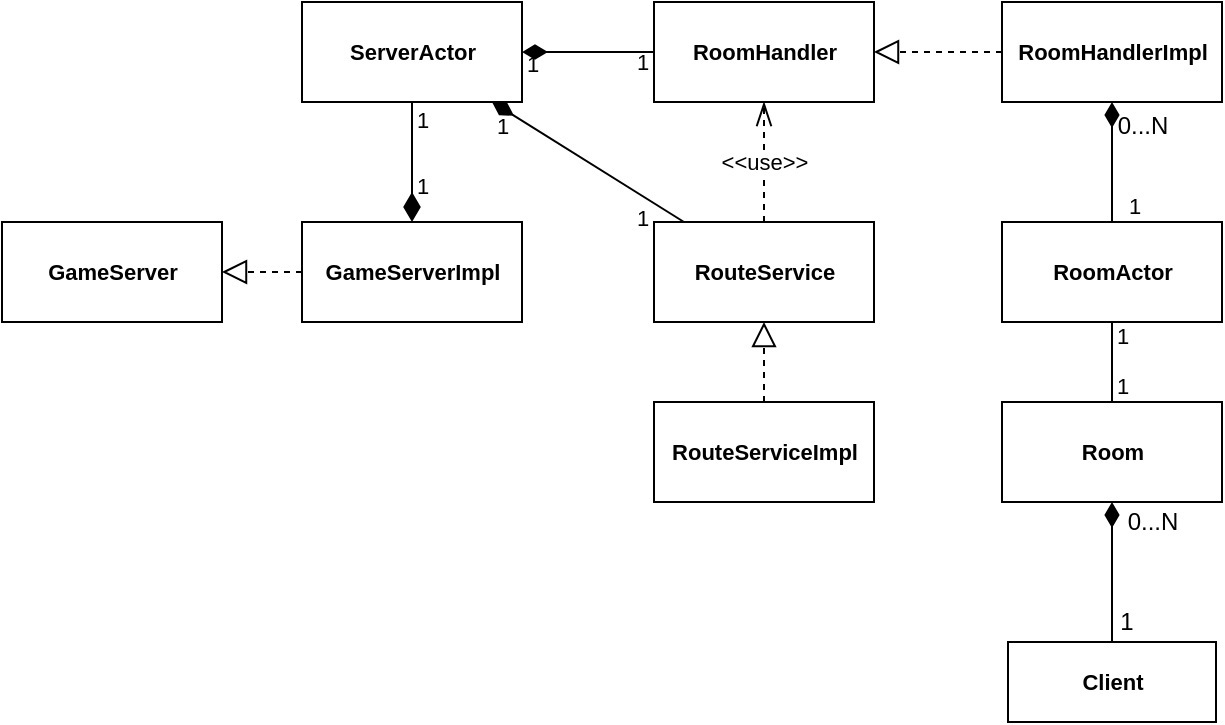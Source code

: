 <mxfile version="13.0.0" type="device"><diagram id="ggWkFIttFP3k0YCquZvB" name="Page-1"><mxGraphModel dx="1021" dy="567" grid="1" gridSize="10" guides="1" tooltips="1" connect="1" arrows="1" fold="1" page="1" pageScale="1" pageWidth="827" pageHeight="1169" math="0" shadow="0"><root><mxCell id="0"/><mxCell id="1" parent="0"/><mxCell id="0N-Xk1b8U283-z4MfSpy-1" value="&lt;b&gt;GameServer&lt;/b&gt;" style="html=1;fontSize=11;" parent="1" vertex="1"><mxGeometry x="70" y="200" width="110" height="50" as="geometry"/></mxCell><mxCell id="0N-Xk1b8U283-z4MfSpy-2" value="ServerActor" style="html=1;fontSize=11;fontStyle=1" parent="1" vertex="1"><mxGeometry x="220" y="90" width="110" height="50" as="geometry"/></mxCell><mxCell id="0N-Xk1b8U283-z4MfSpy-3" value="&lt;b&gt;RoomHandler&lt;/b&gt;" style="html=1;fontSize=11;" parent="1" vertex="1"><mxGeometry x="396" y="90" width="110" height="50" as="geometry"/></mxCell><mxCell id="0N-Xk1b8U283-z4MfSpy-4" style="rounded=0;orthogonalLoop=1;jettySize=auto;html=1;endArrow=none;endFill=0;fontSize=11;startArrow=diamondThin;startFill=1;strokeWidth=1;endSize=6;startSize=10;" parent="1" source="0N-Xk1b8U283-z4MfSpy-2" target="0N-Xk1b8U283-z4MfSpy-3" edge="1"><mxGeometry relative="1" as="geometry"><mxPoint x="400" y="120" as="sourcePoint"/><mxPoint x="400" y="220" as="targetPoint"/></mxGeometry></mxCell><mxCell id="0N-Xk1b8U283-z4MfSpy-5" value="1" style="edgeLabel;html=1;align=center;verticalAlign=middle;resizable=0;points=[];labelBackgroundColor=none;" parent="0N-Xk1b8U283-z4MfSpy-4" vertex="1" connectable="0"><mxGeometry x="-0.906" y="1" relative="1" as="geometry"><mxPoint x="1.48" y="6.69" as="offset"/></mxGeometry></mxCell><mxCell id="0N-Xk1b8U283-z4MfSpy-6" value="1" style="edgeLabel;html=1;align=center;verticalAlign=middle;resizable=0;points=[];labelBackgroundColor=none;" parent="0N-Xk1b8U283-z4MfSpy-4" vertex="1" connectable="0"><mxGeometry x="0.685" y="1" relative="1" as="geometry"><mxPoint x="4.44" y="6" as="offset"/></mxGeometry></mxCell><mxCell id="0N-Xk1b8U283-z4MfSpy-7" style="edgeStyle=orthogonalEdgeStyle;rounded=0;orthogonalLoop=1;jettySize=auto;html=1;dashed=1;startArrow=none;startFill=0;startSize=10;endArrow=openThin;endFill=0;endSize=10;strokeWidth=1;fontSize=11;" parent="1" source="0N-Xk1b8U283-z4MfSpy-9" target="0N-Xk1b8U283-z4MfSpy-3" edge="1"><mxGeometry relative="1" as="geometry"/></mxCell><mxCell id="0N-Xk1b8U283-z4MfSpy-8" value="&amp;lt;&amp;lt;use&amp;gt;&amp;gt;" style="text;html=1;align=center;verticalAlign=middle;resizable=0;points=[];labelBackgroundColor=#ffffff;fontSize=11;" parent="0N-Xk1b8U283-z4MfSpy-7" vertex="1" connectable="0"><mxGeometry x="0.269" y="-1" relative="1" as="geometry"><mxPoint x="-1" y="8.06" as="offset"/></mxGeometry></mxCell><mxCell id="0N-Xk1b8U283-z4MfSpy-9" value="&lt;b&gt;RouteService&lt;/b&gt;" style="html=1;fontSize=11;" parent="1" vertex="1"><mxGeometry x="396" y="200" width="110" height="50" as="geometry"/></mxCell><mxCell id="0N-Xk1b8U283-z4MfSpy-10" style="rounded=0;orthogonalLoop=1;jettySize=auto;html=1;endArrow=none;endFill=0;fontSize=11;startArrow=diamondThin;startFill=1;strokeWidth=1;endSize=6;startSize=10;" parent="1" source="0N-Xk1b8U283-z4MfSpy-2" target="0N-Xk1b8U283-z4MfSpy-9" edge="1"><mxGeometry relative="1" as="geometry"><mxPoint x="320" y="190" as="sourcePoint"/><mxPoint x="460" y="190" as="targetPoint"/></mxGeometry></mxCell><mxCell id="0N-Xk1b8U283-z4MfSpy-11" value="1" style="edgeLabel;html=1;align=center;verticalAlign=middle;resizable=0;points=[];labelBackgroundColor=none;" parent="0N-Xk1b8U283-z4MfSpy-10" vertex="1" connectable="0"><mxGeometry x="-0.838" y="1" relative="1" as="geometry"><mxPoint x="-3.3" y="8" as="offset"/></mxGeometry></mxCell><mxCell id="0N-Xk1b8U283-z4MfSpy-12" value="1" style="edgeLabel;html=1;align=center;verticalAlign=middle;resizable=0;points=[];labelBackgroundColor=none;" parent="0N-Xk1b8U283-z4MfSpy-10" vertex="1" connectable="0"><mxGeometry x="0.687" relative="1" as="geometry"><mxPoint x="-6.03" y="7" as="offset"/></mxGeometry></mxCell><mxCell id="0N-Xk1b8U283-z4MfSpy-13" value="&lt;b&gt;Room&lt;/b&gt;" style="html=1;fontSize=11;" parent="1" vertex="1"><mxGeometry x="570" y="290" width="110" height="50" as="geometry"/></mxCell><mxCell id="0N-Xk1b8U283-z4MfSpy-14" style="rounded=0;orthogonalLoop=1;jettySize=auto;html=1;endArrow=none;endFill=0;fontSize=11;startArrow=diamondThin;startFill=1;strokeWidth=1;endSize=6;startSize=10;" parent="1" source="0N-Xk1b8U283-z4MfSpy-34" target="0N-Xk1b8U283-z4MfSpy-21" edge="1"><mxGeometry relative="1" as="geometry"><mxPoint x="544" y="290" as="sourcePoint"/><mxPoint x="684" y="290" as="targetPoint"/></mxGeometry></mxCell><mxCell id="0N-Xk1b8U283-z4MfSpy-15" value="1" style="text;html=1;align=center;verticalAlign=middle;resizable=0;points=[];labelBackgroundColor=none;fontSize=11;" parent="0N-Xk1b8U283-z4MfSpy-14" vertex="1" connectable="0"><mxGeometry x="-0.86" relative="1" as="geometry"><mxPoint x="5.06" y="-8.59" as="offset"/></mxGeometry></mxCell><mxCell id="0N-Xk1b8U283-z4MfSpy-16" value="1" style="text;html=1;align=center;verticalAlign=middle;resizable=0;points=[];labelBackgroundColor=#ffffff;fontSize=11;" parent="0N-Xk1b8U283-z4MfSpy-14" vertex="1" connectable="0"><mxGeometry x="0.809" y="1" relative="1" as="geometry"><mxPoint x="10" y="-3.16" as="offset"/></mxGeometry></mxCell><mxCell id="0N-Xk1b8U283-z4MfSpy-17" value="0...N" style="text;html=1;align=center;verticalAlign=middle;resizable=0;points=[];" parent="0N-Xk1b8U283-z4MfSpy-14" vertex="1" connectable="0"><mxGeometry x="0.689" y="1" relative="1" as="geometry"><mxPoint x="13.9" y="-38.96" as="offset"/></mxGeometry></mxCell><mxCell id="0N-Xk1b8U283-z4MfSpy-18" style="edgeStyle=none;rounded=0;orthogonalLoop=1;jettySize=auto;html=1;startArrow=none;startFill=0;startSize=12;endArrow=none;endFill=0;endSize=11;strokeWidth=1;fontSize=11;" parent="1" source="0N-Xk1b8U283-z4MfSpy-21" target="0N-Xk1b8U283-z4MfSpy-13" edge="1"><mxGeometry relative="1" as="geometry"><Array as="points"><mxPoint x="625" y="270"/></Array></mxGeometry></mxCell><mxCell id="0N-Xk1b8U283-z4MfSpy-19" value="1" style="edgeLabel;html=1;align=center;verticalAlign=middle;resizable=0;points=[];labelBackgroundColor=none;" parent="0N-Xk1b8U283-z4MfSpy-18" vertex="1" connectable="0"><mxGeometry x="-0.679" relative="1" as="geometry"><mxPoint x="5" as="offset"/></mxGeometry></mxCell><mxCell id="0N-Xk1b8U283-z4MfSpy-20" value="1" style="edgeLabel;html=1;align=center;verticalAlign=middle;resizable=0;points=[];labelBackgroundColor=none;" parent="0N-Xk1b8U283-z4MfSpy-18" vertex="1" connectable="0"><mxGeometry x="0.802" relative="1" as="geometry"><mxPoint x="5" y="-4" as="offset"/></mxGeometry></mxCell><mxCell id="0N-Xk1b8U283-z4MfSpy-21" value="RoomActor" style="html=1;fontSize=11;fontStyle=1" parent="1" vertex="1"><mxGeometry x="570" y="200" width="110" height="50" as="geometry"/></mxCell><mxCell id="0N-Xk1b8U283-z4MfSpy-22" style="edgeStyle=none;rounded=0;orthogonalLoop=1;jettySize=auto;html=1;dashed=1;startArrow=none;startFill=0;startSize=10;endArrow=block;endFill=0;endSize=10;strokeWidth=1;fontSize=11;" parent="1" source="0N-Xk1b8U283-z4MfSpy-26" target="0N-Xk1b8U283-z4MfSpy-1" edge="1"><mxGeometry relative="1" as="geometry"/></mxCell><mxCell id="0N-Xk1b8U283-z4MfSpy-23" style="edgeStyle=none;rounded=0;orthogonalLoop=1;jettySize=auto;html=1;startArrow=diamondThin;startFill=1;startSize=12;endArrow=none;endFill=0;endSize=10;strokeColor=#000000;" parent="1" source="0N-Xk1b8U283-z4MfSpy-26" target="0N-Xk1b8U283-z4MfSpy-2" edge="1"><mxGeometry relative="1" as="geometry"/></mxCell><mxCell id="0N-Xk1b8U283-z4MfSpy-24" value="1" style="edgeLabel;html=1;align=center;verticalAlign=middle;resizable=0;points=[];labelBackgroundColor=none;" parent="0N-Xk1b8U283-z4MfSpy-23" vertex="1" connectable="0"><mxGeometry x="-0.756" relative="1" as="geometry"><mxPoint x="5" y="-11" as="offset"/></mxGeometry></mxCell><mxCell id="0N-Xk1b8U283-z4MfSpy-25" value="1" style="edgeLabel;html=1;align=center;verticalAlign=middle;resizable=0;points=[];labelBackgroundColor=none;" parent="0N-Xk1b8U283-z4MfSpy-23" vertex="1" connectable="0"><mxGeometry x="0.8" relative="1" as="geometry"><mxPoint x="5" y="3" as="offset"/></mxGeometry></mxCell><mxCell id="0N-Xk1b8U283-z4MfSpy-26" value="GameServerImpl" style="html=1;fontSize=11;fontStyle=1" parent="1" vertex="1"><mxGeometry x="220" y="200" width="110" height="50" as="geometry"/></mxCell><mxCell id="0N-Xk1b8U283-z4MfSpy-27" style="edgeStyle=orthogonalEdgeStyle;rounded=0;orthogonalLoop=1;jettySize=auto;html=1;endArrow=block;endFill=0;dashed=1;strokeWidth=1;endSize=10;" parent="1" source="0N-Xk1b8U283-z4MfSpy-28" target="0N-Xk1b8U283-z4MfSpy-9" edge="1"><mxGeometry relative="1" as="geometry"/></mxCell><mxCell id="0N-Xk1b8U283-z4MfSpy-28" value="RouteServiceImpl" style="html=1;fontSize=11;fontStyle=1" parent="1" vertex="1"><mxGeometry x="396" y="290" width="110" height="50" as="geometry"/></mxCell><mxCell id="0N-Xk1b8U283-z4MfSpy-29" style="edgeStyle=none;rounded=0;orthogonalLoop=1;jettySize=auto;html=1;endArrow=diamondThin;endFill=1;endSize=10;strokeWidth=1;startSize=10;" parent="1" source="0N-Xk1b8U283-z4MfSpy-32" target="0N-Xk1b8U283-z4MfSpy-13" edge="1"><mxGeometry relative="1" as="geometry"/></mxCell><mxCell id="0N-Xk1b8U283-z4MfSpy-30" value="1" style="text;html=1;align=center;verticalAlign=middle;resizable=0;points=[];" parent="0N-Xk1b8U283-z4MfSpy-29" vertex="1" connectable="0"><mxGeometry x="0.665" relative="1" as="geometry"><mxPoint x="7" y="48.4" as="offset"/></mxGeometry></mxCell><mxCell id="0N-Xk1b8U283-z4MfSpy-31" value="0...N" style="text;html=1;align=center;verticalAlign=middle;resizable=0;points=[];" parent="0N-Xk1b8U283-z4MfSpy-29" vertex="1" connectable="0"><mxGeometry x="-0.69" y="1" relative="1" as="geometry"><mxPoint x="21" y="-49.2" as="offset"/></mxGeometry></mxCell><mxCell id="0N-Xk1b8U283-z4MfSpy-32" value="&lt;b&gt;Client&lt;/b&gt;" style="html=1;fontSize=11;" parent="1" vertex="1"><mxGeometry x="573" y="410" width="104" height="40" as="geometry"/></mxCell><mxCell id="0N-Xk1b8U283-z4MfSpy-33" style="edgeStyle=orthogonalEdgeStyle;rounded=0;orthogonalLoop=1;jettySize=auto;html=1;endArrow=block;endFill=0;dashed=1;startSize=6;endSize=10;" parent="1" source="0N-Xk1b8U283-z4MfSpy-34" target="0N-Xk1b8U283-z4MfSpy-3" edge="1"><mxGeometry relative="1" as="geometry"/></mxCell><mxCell id="0N-Xk1b8U283-z4MfSpy-34" value="RoomHandlerImpl" style="html=1;fontSize=11;fontStyle=1" parent="1" vertex="1"><mxGeometry x="570" y="90" width="110" height="50" as="geometry"/></mxCell></root></mxGraphModel></diagram></mxfile>